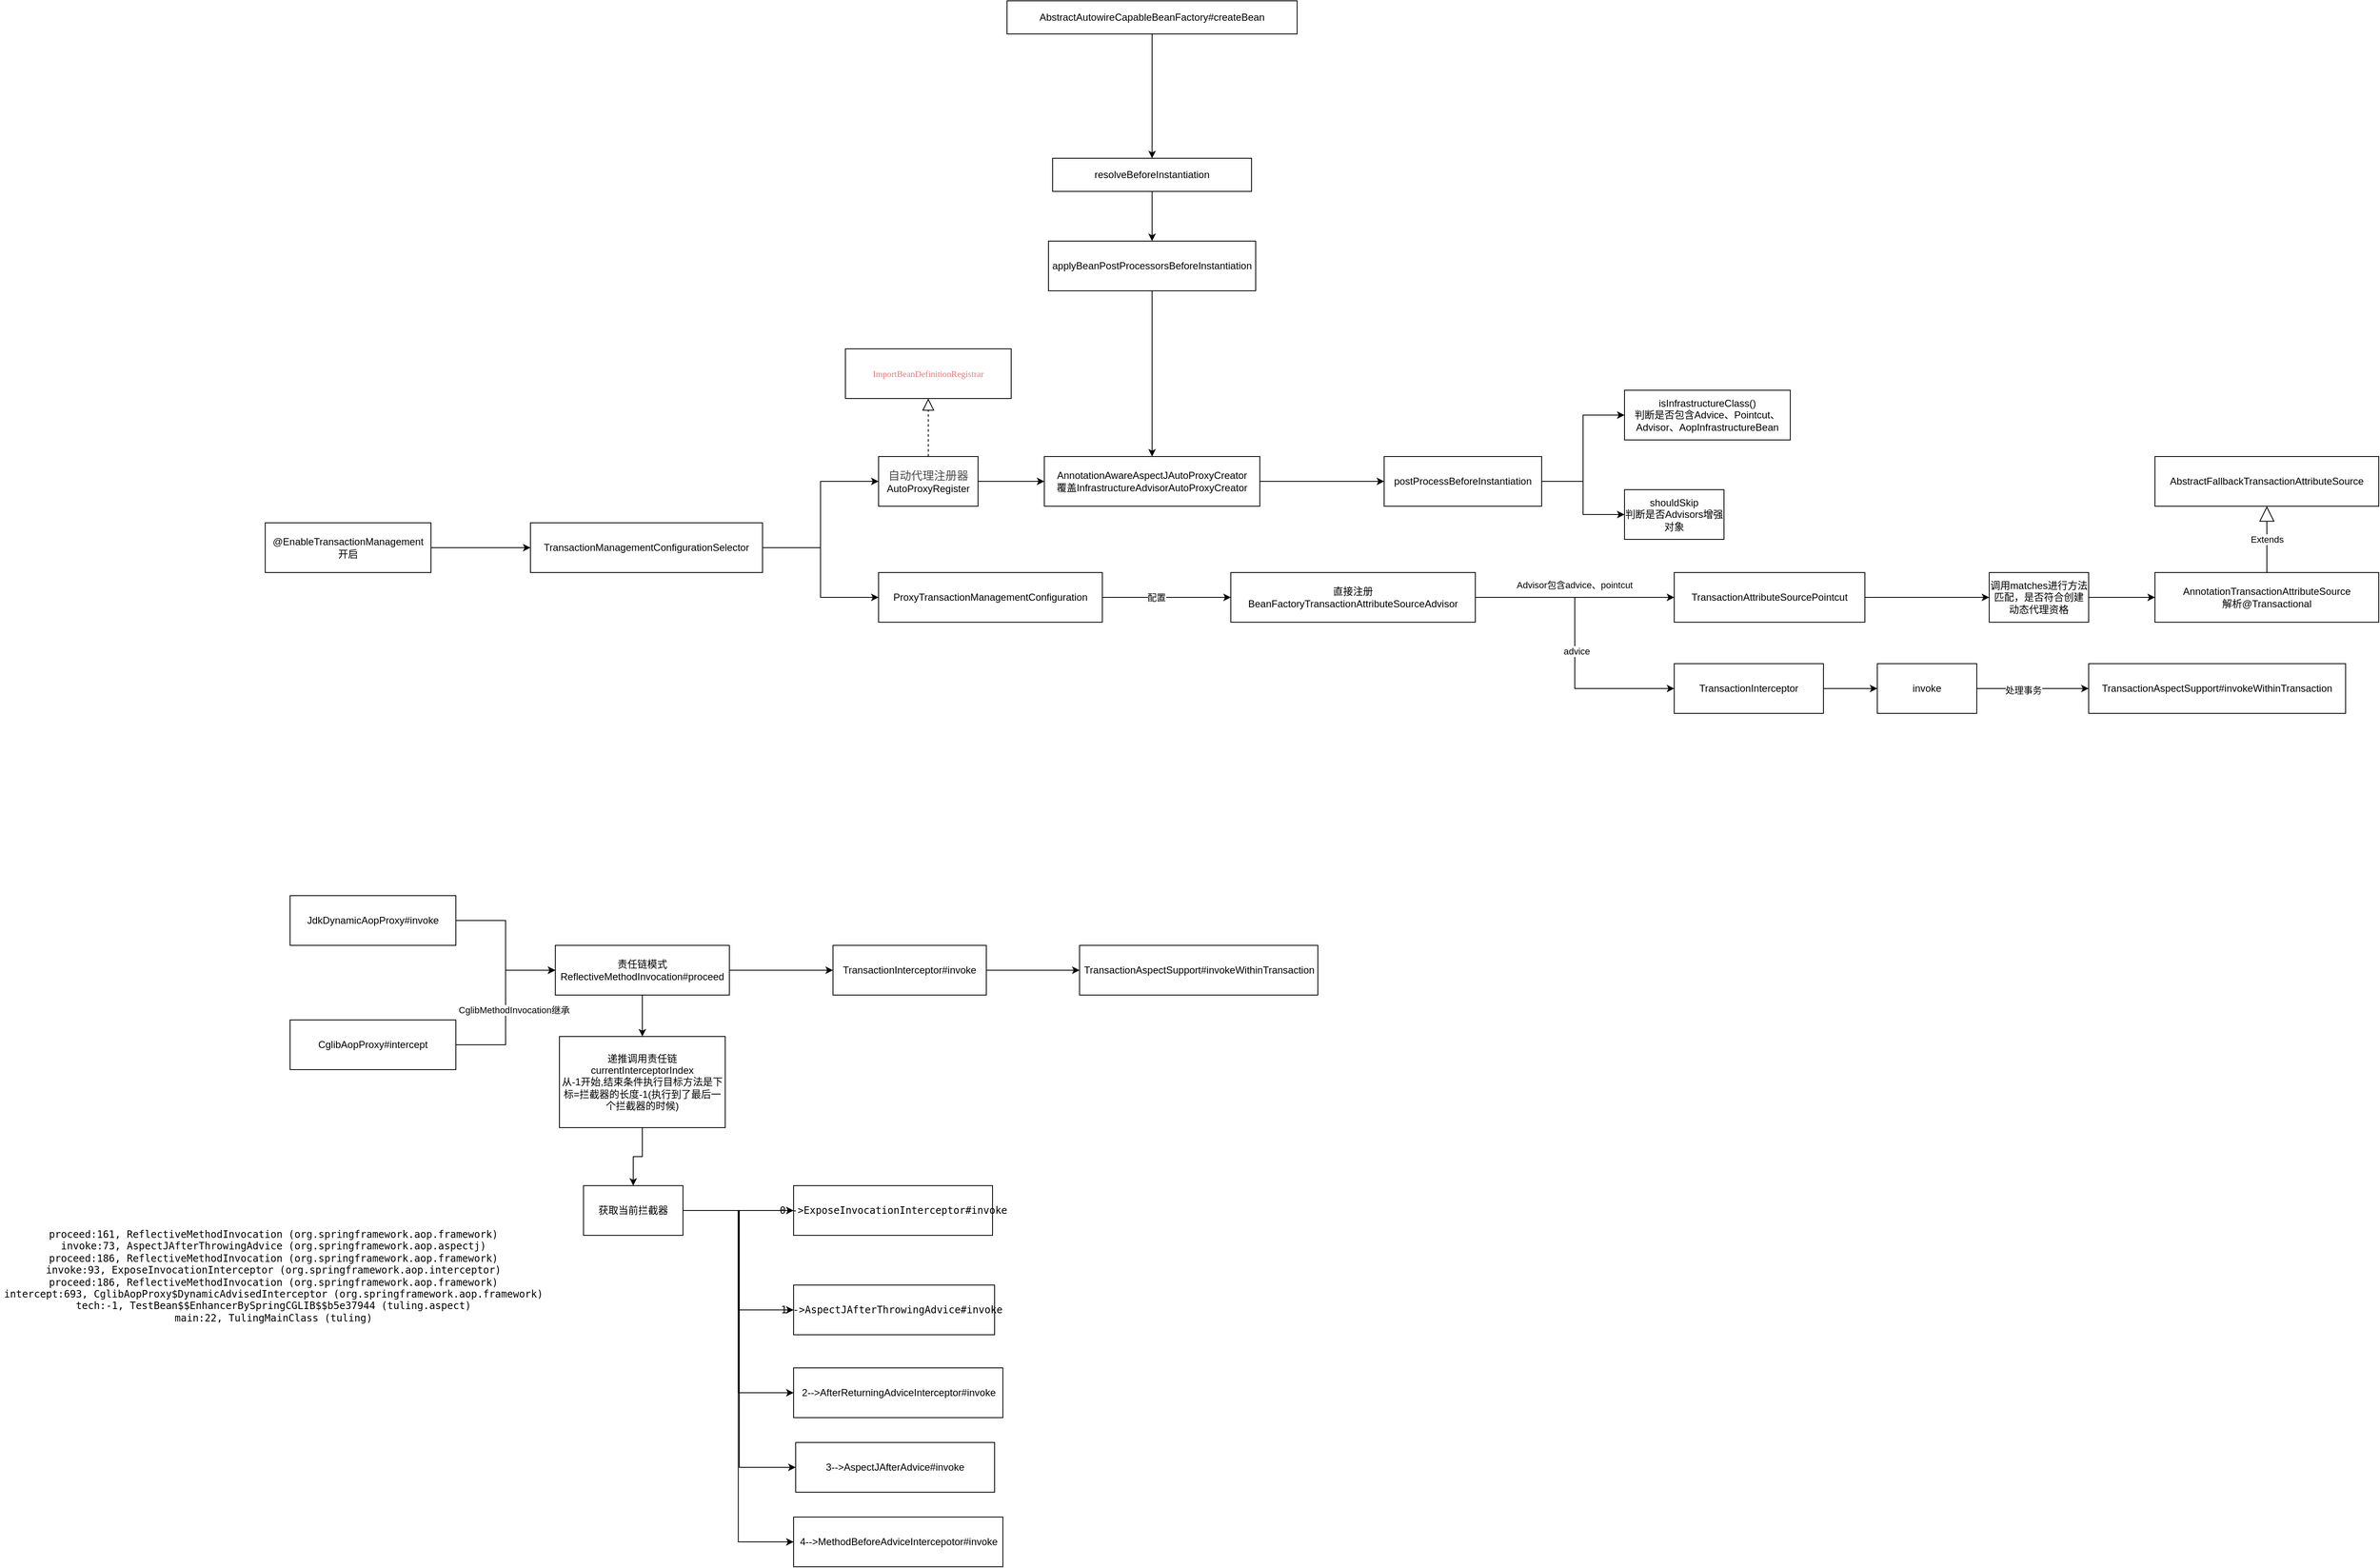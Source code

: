 <mxfile version="17.4.2" type="github">
  <diagram id="Odj46-beIhoIQQR6Bg-E" name="第 1 页">
    <mxGraphModel dx="1609" dy="1605" grid="1" gridSize="10" guides="1" tooltips="1" connect="1" arrows="1" fold="1" page="1" pageScale="1" pageWidth="827" pageHeight="1169" math="0" shadow="0">
      <root>
        <mxCell id="0" />
        <mxCell id="1" parent="0" />
        <mxCell id="9VaDb7st5AmOWOfAFCHQ-3" value="" style="edgeStyle=orthogonalEdgeStyle;rounded=0;orthogonalLoop=1;jettySize=auto;html=1;" parent="1" source="9VaDb7st5AmOWOfAFCHQ-1" target="9VaDb7st5AmOWOfAFCHQ-2" edge="1">
          <mxGeometry relative="1" as="geometry" />
        </mxCell>
        <mxCell id="9VaDb7st5AmOWOfAFCHQ-1" value="@EnableTransactionManagement&lt;br&gt;开启" style="rounded=0;whiteSpace=wrap;html=1;" parent="1" vertex="1">
          <mxGeometry x="30" y="140" width="200" height="60" as="geometry" />
        </mxCell>
        <mxCell id="9VaDb7st5AmOWOfAFCHQ-5" value="" style="edgeStyle=orthogonalEdgeStyle;rounded=0;orthogonalLoop=1;jettySize=auto;html=1;entryX=0;entryY=0.5;entryDx=0;entryDy=0;" parent="1" source="9VaDb7st5AmOWOfAFCHQ-2" target="9VaDb7st5AmOWOfAFCHQ-4" edge="1">
          <mxGeometry relative="1" as="geometry" />
        </mxCell>
        <mxCell id="9VaDb7st5AmOWOfAFCHQ-7" value="" style="edgeStyle=orthogonalEdgeStyle;rounded=0;orthogonalLoop=1;jettySize=auto;html=1;" parent="1" source="9VaDb7st5AmOWOfAFCHQ-2" target="9VaDb7st5AmOWOfAFCHQ-6" edge="1">
          <mxGeometry relative="1" as="geometry" />
        </mxCell>
        <mxCell id="9VaDb7st5AmOWOfAFCHQ-2" value="TransactionManagementConfigurationSelector" style="whiteSpace=wrap;html=1;rounded=0;" parent="1" vertex="1">
          <mxGeometry x="350" y="140" width="280" height="60" as="geometry" />
        </mxCell>
        <mxCell id="9VaDb7st5AmOWOfAFCHQ-11" value="" style="edgeStyle=orthogonalEdgeStyle;rounded=0;orthogonalLoop=1;jettySize=auto;html=1;" parent="1" source="9VaDb7st5AmOWOfAFCHQ-4" target="9VaDb7st5AmOWOfAFCHQ-10" edge="1">
          <mxGeometry relative="1" as="geometry" />
        </mxCell>
        <mxCell id="9VaDb7st5AmOWOfAFCHQ-4" value="&lt;span style=&quot;color: rgb(77 , 77 , 77) ; font-size: 10.36pt&quot;&gt;自动代理注册器&lt;/span&gt;AutoProxyRegister" style="whiteSpace=wrap;html=1;rounded=0;" parent="1" vertex="1">
          <mxGeometry x="770" y="60" width="120" height="60" as="geometry" />
        </mxCell>
        <mxCell id="9VaDb7st5AmOWOfAFCHQ-14" value="" style="edgeStyle=orthogonalEdgeStyle;rounded=0;orthogonalLoop=1;jettySize=auto;html=1;" parent="1" source="9VaDb7st5AmOWOfAFCHQ-6" target="9VaDb7st5AmOWOfAFCHQ-13" edge="1">
          <mxGeometry relative="1" as="geometry" />
        </mxCell>
        <mxCell id="9VaDb7st5AmOWOfAFCHQ-15" value="配置" style="edgeLabel;html=1;align=center;verticalAlign=middle;resizable=0;points=[];" parent="9VaDb7st5AmOWOfAFCHQ-14" vertex="1" connectable="0">
          <mxGeometry x="-0.166" relative="1" as="geometry">
            <mxPoint as="offset" />
          </mxGeometry>
        </mxCell>
        <mxCell id="9VaDb7st5AmOWOfAFCHQ-6" value="ProxyTransactionManagementConfiguration" style="whiteSpace=wrap;html=1;rounded=0;" parent="1" vertex="1">
          <mxGeometry x="770" y="200" width="270" height="60" as="geometry" />
        </mxCell>
        <mxCell id="9VaDb7st5AmOWOfAFCHQ-8" value="" style="endArrow=block;dashed=1;endFill=0;endSize=12;html=1;rounded=0;exitX=0.5;exitY=0;exitDx=0;exitDy=0;" parent="1" source="9VaDb7st5AmOWOfAFCHQ-4" edge="1">
          <mxGeometry width="160" relative="1" as="geometry">
            <mxPoint x="830" y="60" as="sourcePoint" />
            <mxPoint x="830" y="-10" as="targetPoint" />
          </mxGeometry>
        </mxCell>
        <mxCell id="9VaDb7st5AmOWOfAFCHQ-9" value="&lt;div&gt;&lt;span style=&quot;font-size: 8.008pt ; font-family: &amp;#34;consolas&amp;#34; ; color: rgb(226 , 119 , 122)&quot;&gt;ImportBeanDefinitionRegistrar&lt;/span&gt;&lt;/div&gt;" style="rounded=0;whiteSpace=wrap;html=1;" parent="1" vertex="1">
          <mxGeometry x="730" y="-70" width="200" height="60" as="geometry" />
        </mxCell>
        <mxCell id="9VaDb7st5AmOWOfAFCHQ-42" value="" style="edgeStyle=orthogonalEdgeStyle;rounded=0;orthogonalLoop=1;jettySize=auto;html=1;" parent="1" source="9VaDb7st5AmOWOfAFCHQ-10" target="9VaDb7st5AmOWOfAFCHQ-41" edge="1">
          <mxGeometry relative="1" as="geometry" />
        </mxCell>
        <mxCell id="9VaDb7st5AmOWOfAFCHQ-10" value="AnnotationAwareAspectJAutoProxyCreator&lt;br&gt;覆盖InfrastructureAdvisorAutoProxyCreator" style="whiteSpace=wrap;html=1;rounded=0;" parent="1" vertex="1">
          <mxGeometry x="970" y="60" width="260" height="60" as="geometry" />
        </mxCell>
        <mxCell id="9VaDb7st5AmOWOfAFCHQ-17" value="" style="edgeStyle=orthogonalEdgeStyle;rounded=0;orthogonalLoop=1;jettySize=auto;html=1;" parent="1" source="9VaDb7st5AmOWOfAFCHQ-13" target="9VaDb7st5AmOWOfAFCHQ-16" edge="1">
          <mxGeometry relative="1" as="geometry" />
        </mxCell>
        <mxCell id="9VaDb7st5AmOWOfAFCHQ-20" value="" style="edgeStyle=orthogonalEdgeStyle;rounded=0;orthogonalLoop=1;jettySize=auto;html=1;entryX=0;entryY=0.5;entryDx=0;entryDy=0;" parent="1" source="9VaDb7st5AmOWOfAFCHQ-13" target="9VaDb7st5AmOWOfAFCHQ-19" edge="1">
          <mxGeometry relative="1" as="geometry" />
        </mxCell>
        <mxCell id="9VaDb7st5AmOWOfAFCHQ-24" value="advice" style="edgeLabel;html=1;align=center;verticalAlign=middle;resizable=0;points=[];" parent="9VaDb7st5AmOWOfAFCHQ-20" vertex="1" connectable="0">
          <mxGeometry x="0.055" y="2" relative="1" as="geometry">
            <mxPoint as="offset" />
          </mxGeometry>
        </mxCell>
        <mxCell id="9VaDb7st5AmOWOfAFCHQ-13" value="直接注册BeanFactoryTransactionAttributeSourceAdvisor" style="whiteSpace=wrap;html=1;rounded=0;" parent="1" vertex="1">
          <mxGeometry x="1195" y="200" width="295" height="60" as="geometry" />
        </mxCell>
        <mxCell id="9VaDb7st5AmOWOfAFCHQ-29" style="edgeStyle=orthogonalEdgeStyle;rounded=0;orthogonalLoop=1;jettySize=auto;html=1;" parent="1" source="9VaDb7st5AmOWOfAFCHQ-16" target="9VaDb7st5AmOWOfAFCHQ-22" edge="1">
          <mxGeometry relative="1" as="geometry" />
        </mxCell>
        <mxCell id="9VaDb7st5AmOWOfAFCHQ-16" value="TransactionAttributeSourcePointcut" style="whiteSpace=wrap;html=1;rounded=0;" parent="1" vertex="1">
          <mxGeometry x="1730" y="200" width="230" height="60" as="geometry" />
        </mxCell>
        <mxCell id="9VaDb7st5AmOWOfAFCHQ-26" value="" style="edgeStyle=orthogonalEdgeStyle;rounded=0;orthogonalLoop=1;jettySize=auto;html=1;" parent="1" source="9VaDb7st5AmOWOfAFCHQ-19" target="9VaDb7st5AmOWOfAFCHQ-25" edge="1">
          <mxGeometry relative="1" as="geometry" />
        </mxCell>
        <mxCell id="9VaDb7st5AmOWOfAFCHQ-19" value="TransactionInterceptor" style="whiteSpace=wrap;html=1;rounded=0;" parent="1" vertex="1">
          <mxGeometry x="1730" y="310" width="180" height="60" as="geometry" />
        </mxCell>
        <mxCell id="9VaDb7st5AmOWOfAFCHQ-21" value="&lt;span style=&quot;font-size: 11px ; background-color: rgb(255 , 255 , 255)&quot;&gt;Advisor包含advice、pointcut&lt;/span&gt;" style="text;html=1;strokeColor=none;fillColor=none;align=center;verticalAlign=middle;whiteSpace=wrap;rounded=0;" parent="1" vertex="1">
          <mxGeometry x="1520" y="200" width="180" height="30" as="geometry" />
        </mxCell>
        <mxCell id="9VaDb7st5AmOWOfAFCHQ-32" value="" style="edgeStyle=orthogonalEdgeStyle;rounded=0;orthogonalLoop=1;jettySize=auto;html=1;" parent="1" source="9VaDb7st5AmOWOfAFCHQ-22" target="9VaDb7st5AmOWOfAFCHQ-31" edge="1">
          <mxGeometry relative="1" as="geometry" />
        </mxCell>
        <mxCell id="9VaDb7st5AmOWOfAFCHQ-22" value="调用matches进行方法匹配，是否符合创建动态代理资格" style="whiteSpace=wrap;html=1;rounded=0;" parent="1" vertex="1">
          <mxGeometry x="2110" y="200" width="120" height="60" as="geometry" />
        </mxCell>
        <mxCell id="9VaDb7st5AmOWOfAFCHQ-28" value="" style="edgeStyle=orthogonalEdgeStyle;rounded=0;orthogonalLoop=1;jettySize=auto;html=1;" parent="1" source="9VaDb7st5AmOWOfAFCHQ-25" target="9VaDb7st5AmOWOfAFCHQ-27" edge="1">
          <mxGeometry relative="1" as="geometry" />
        </mxCell>
        <mxCell id="9VaDb7st5AmOWOfAFCHQ-30" value="处理事务" style="edgeLabel;html=1;align=center;verticalAlign=middle;resizable=0;points=[];" parent="9VaDb7st5AmOWOfAFCHQ-28" vertex="1" connectable="0">
          <mxGeometry x="-0.176" y="-2" relative="1" as="geometry">
            <mxPoint as="offset" />
          </mxGeometry>
        </mxCell>
        <mxCell id="9VaDb7st5AmOWOfAFCHQ-25" value="invoke" style="whiteSpace=wrap;html=1;rounded=0;" parent="1" vertex="1">
          <mxGeometry x="1975" y="310" width="120" height="60" as="geometry" />
        </mxCell>
        <mxCell id="9VaDb7st5AmOWOfAFCHQ-27" value="TransactionAspectSupport#invokeWithinTransaction" style="whiteSpace=wrap;html=1;rounded=0;" parent="1" vertex="1">
          <mxGeometry x="2230" y="310" width="310" height="60" as="geometry" />
        </mxCell>
        <mxCell id="9VaDb7st5AmOWOfAFCHQ-31" value="AnnotationTransactionAttributeSource&lt;br&gt;解析@Transactional" style="whiteSpace=wrap;html=1;rounded=0;" parent="1" vertex="1">
          <mxGeometry x="2310" y="200" width="270" height="60" as="geometry" />
        </mxCell>
        <mxCell id="9VaDb7st5AmOWOfAFCHQ-33" value="Extends" style="endArrow=block;endSize=16;endFill=0;html=1;rounded=0;exitX=0.5;exitY=0;exitDx=0;exitDy=0;entryX=0.5;entryY=1;entryDx=0;entryDy=0;" parent="1" source="9VaDb7st5AmOWOfAFCHQ-31" target="9VaDb7st5AmOWOfAFCHQ-34" edge="1">
          <mxGeometry width="160" relative="1" as="geometry">
            <mxPoint x="2450" y="180" as="sourcePoint" />
            <mxPoint x="2445" y="130" as="targetPoint" />
          </mxGeometry>
        </mxCell>
        <mxCell id="9VaDb7st5AmOWOfAFCHQ-34" value="AbstractFallbackTransactionAttributeSource" style="rounded=0;whiteSpace=wrap;html=1;" parent="1" vertex="1">
          <mxGeometry x="2310" y="60" width="270" height="60" as="geometry" />
        </mxCell>
        <mxCell id="9VaDb7st5AmOWOfAFCHQ-37" value="" style="edgeStyle=orthogonalEdgeStyle;rounded=0;orthogonalLoop=1;jettySize=auto;html=1;" parent="1" source="9VaDb7st5AmOWOfAFCHQ-35" target="9VaDb7st5AmOWOfAFCHQ-36" edge="1">
          <mxGeometry relative="1" as="geometry" />
        </mxCell>
        <mxCell id="9VaDb7st5AmOWOfAFCHQ-35" value="AbstractAutowireCapableBeanFactory#createBean" style="rounded=0;whiteSpace=wrap;html=1;" parent="1" vertex="1">
          <mxGeometry x="925" y="-490" width="350" height="40" as="geometry" />
        </mxCell>
        <mxCell id="9VaDb7st5AmOWOfAFCHQ-39" value="" style="edgeStyle=orthogonalEdgeStyle;rounded=0;orthogonalLoop=1;jettySize=auto;html=1;" parent="1" source="9VaDb7st5AmOWOfAFCHQ-36" target="9VaDb7st5AmOWOfAFCHQ-38" edge="1">
          <mxGeometry relative="1" as="geometry" />
        </mxCell>
        <mxCell id="9VaDb7st5AmOWOfAFCHQ-36" value="resolveBeforeInstantiation" style="whiteSpace=wrap;html=1;rounded=0;" parent="1" vertex="1">
          <mxGeometry x="980" y="-300" width="240" height="40" as="geometry" />
        </mxCell>
        <mxCell id="9VaDb7st5AmOWOfAFCHQ-40" style="edgeStyle=orthogonalEdgeStyle;rounded=0;orthogonalLoop=1;jettySize=auto;html=1;entryX=0.5;entryY=0;entryDx=0;entryDy=0;" parent="1" source="9VaDb7st5AmOWOfAFCHQ-38" target="9VaDb7st5AmOWOfAFCHQ-10" edge="1">
          <mxGeometry relative="1" as="geometry" />
        </mxCell>
        <mxCell id="9VaDb7st5AmOWOfAFCHQ-38" value="applyBeanPostProcessorsBeforeInstantiation" style="whiteSpace=wrap;html=1;rounded=0;" parent="1" vertex="1">
          <mxGeometry x="975" y="-200" width="250" height="60" as="geometry" />
        </mxCell>
        <mxCell id="9VaDb7st5AmOWOfAFCHQ-45" value="" style="edgeStyle=orthogonalEdgeStyle;rounded=0;orthogonalLoop=1;jettySize=auto;html=1;" parent="1" source="9VaDb7st5AmOWOfAFCHQ-41" target="9VaDb7st5AmOWOfAFCHQ-44" edge="1">
          <mxGeometry relative="1" as="geometry" />
        </mxCell>
        <mxCell id="9VaDb7st5AmOWOfAFCHQ-47" value="" style="edgeStyle=orthogonalEdgeStyle;rounded=0;orthogonalLoop=1;jettySize=auto;html=1;entryX=0;entryY=0.5;entryDx=0;entryDy=0;" parent="1" source="9VaDb7st5AmOWOfAFCHQ-41" target="9VaDb7st5AmOWOfAFCHQ-46" edge="1">
          <mxGeometry relative="1" as="geometry" />
        </mxCell>
        <mxCell id="9VaDb7st5AmOWOfAFCHQ-41" value="postProcessBeforeInstantiation" style="whiteSpace=wrap;html=1;rounded=0;" parent="1" vertex="1">
          <mxGeometry x="1380" y="60" width="190" height="60" as="geometry" />
        </mxCell>
        <mxCell id="9VaDb7st5AmOWOfAFCHQ-44" value="shouldSkip&lt;br&gt;判断是否Advisors增强对象" style="whiteSpace=wrap;html=1;rounded=0;" parent="1" vertex="1">
          <mxGeometry x="1670" y="100" width="120" height="60" as="geometry" />
        </mxCell>
        <mxCell id="9VaDb7st5AmOWOfAFCHQ-46" value="isInfrastructureClass()&lt;br&gt;判断是否包含Advice、Pointcut、Advisor、AopInfrastructureBean" style="whiteSpace=wrap;html=1;rounded=0;" parent="1" vertex="1">
          <mxGeometry x="1670" y="-20" width="200" height="60" as="geometry" />
        </mxCell>
        <mxCell id="CNhn-06rPCfGJJSZjA6u-3" value="" style="edgeStyle=orthogonalEdgeStyle;rounded=0;orthogonalLoop=1;jettySize=auto;html=1;exitX=1;exitY=0.5;exitDx=0;exitDy=0;" edge="1" parent="1" source="CNhn-06rPCfGJJSZjA6u-1" target="CNhn-06rPCfGJJSZjA6u-2">
          <mxGeometry relative="1" as="geometry">
            <mxPoint x="260" y="680" as="sourcePoint" />
          </mxGeometry>
        </mxCell>
        <mxCell id="CNhn-06rPCfGJJSZjA6u-1" value="JdkDynamicAopProxy#invoke" style="rounded=0;whiteSpace=wrap;html=1;" vertex="1" parent="1">
          <mxGeometry x="60" y="590" width="200" height="60" as="geometry" />
        </mxCell>
        <mxCell id="CNhn-06rPCfGJJSZjA6u-5" value="" style="edgeStyle=orthogonalEdgeStyle;rounded=0;orthogonalLoop=1;jettySize=auto;html=1;" edge="1" parent="1" source="CNhn-06rPCfGJJSZjA6u-2" target="CNhn-06rPCfGJJSZjA6u-4">
          <mxGeometry relative="1" as="geometry" />
        </mxCell>
        <mxCell id="CNhn-06rPCfGJJSZjA6u-12" value="" style="edgeStyle=orthogonalEdgeStyle;rounded=0;orthogonalLoop=1;jettySize=auto;html=1;" edge="1" parent="1" source="CNhn-06rPCfGJJSZjA6u-2" target="CNhn-06rPCfGJJSZjA6u-11">
          <mxGeometry relative="1" as="geometry" />
        </mxCell>
        <mxCell id="CNhn-06rPCfGJJSZjA6u-2" value="责任链模式&lt;br&gt;ReflectiveMethodInvocation#proceed" style="whiteSpace=wrap;html=1;rounded=0;" vertex="1" parent="1">
          <mxGeometry x="380" y="650" width="210" height="60" as="geometry" />
        </mxCell>
        <mxCell id="CNhn-06rPCfGJJSZjA6u-7" value="" style="edgeStyle=orthogonalEdgeStyle;rounded=0;orthogonalLoop=1;jettySize=auto;html=1;" edge="1" parent="1" source="CNhn-06rPCfGJJSZjA6u-4" target="CNhn-06rPCfGJJSZjA6u-6">
          <mxGeometry relative="1" as="geometry" />
        </mxCell>
        <mxCell id="CNhn-06rPCfGJJSZjA6u-4" value="TransactionInterceptor#invoke" style="whiteSpace=wrap;html=1;rounded=0;" vertex="1" parent="1">
          <mxGeometry x="715" y="650" width="185" height="60" as="geometry" />
        </mxCell>
        <mxCell id="CNhn-06rPCfGJJSZjA6u-6" value="TransactionAspectSupport#invokeWithinTransaction" style="whiteSpace=wrap;html=1;rounded=0;" vertex="1" parent="1">
          <mxGeometry x="1012.5" y="650" width="287.5" height="60" as="geometry" />
        </mxCell>
        <mxCell id="CNhn-06rPCfGJJSZjA6u-9" style="edgeStyle=orthogonalEdgeStyle;rounded=0;orthogonalLoop=1;jettySize=auto;html=1;entryX=0;entryY=0.5;entryDx=0;entryDy=0;" edge="1" parent="1" source="CNhn-06rPCfGJJSZjA6u-8" target="CNhn-06rPCfGJJSZjA6u-2">
          <mxGeometry relative="1" as="geometry" />
        </mxCell>
        <mxCell id="CNhn-06rPCfGJJSZjA6u-10" value="CglibMethodInvocation继承" style="edgeLabel;html=1;align=center;verticalAlign=middle;resizable=0;points=[];" vertex="1" connectable="0" parent="CNhn-06rPCfGJJSZjA6u-9">
          <mxGeometry x="-0.235" y="-1" relative="1" as="geometry">
            <mxPoint x="9" y="-22" as="offset" />
          </mxGeometry>
        </mxCell>
        <mxCell id="CNhn-06rPCfGJJSZjA6u-8" value="CglibAopProxy#intercept" style="rounded=0;whiteSpace=wrap;html=1;" vertex="1" parent="1">
          <mxGeometry x="60" y="740" width="200" height="60" as="geometry" />
        </mxCell>
        <mxCell id="CNhn-06rPCfGJJSZjA6u-14" value="" style="edgeStyle=orthogonalEdgeStyle;rounded=0;orthogonalLoop=1;jettySize=auto;html=1;" edge="1" parent="1" source="CNhn-06rPCfGJJSZjA6u-11" target="CNhn-06rPCfGJJSZjA6u-13">
          <mxGeometry relative="1" as="geometry" />
        </mxCell>
        <mxCell id="CNhn-06rPCfGJJSZjA6u-11" value="递推调用责任链&lt;br&gt;currentInterceptorIndex&lt;br&gt;从-1开始,结束条件执行目标方法是下标=拦截器的长度-1(执行到了最后一个拦截器的时候)" style="whiteSpace=wrap;html=1;rounded=0;" vertex="1" parent="1">
          <mxGeometry x="385" y="760" width="200" height="110" as="geometry" />
        </mxCell>
        <mxCell id="CNhn-06rPCfGJJSZjA6u-16" value="" style="edgeStyle=orthogonalEdgeStyle;rounded=0;orthogonalLoop=1;jettySize=auto;html=1;" edge="1" parent="1" source="CNhn-06rPCfGJJSZjA6u-13" target="CNhn-06rPCfGJJSZjA6u-15">
          <mxGeometry relative="1" as="geometry" />
        </mxCell>
        <mxCell id="CNhn-06rPCfGJJSZjA6u-20" style="edgeStyle=orthogonalEdgeStyle;rounded=0;orthogonalLoop=1;jettySize=auto;html=1;entryX=0;entryY=0.5;entryDx=0;entryDy=0;" edge="1" parent="1" source="CNhn-06rPCfGJJSZjA6u-13" target="CNhn-06rPCfGJJSZjA6u-18">
          <mxGeometry relative="1" as="geometry" />
        </mxCell>
        <mxCell id="CNhn-06rPCfGJJSZjA6u-22" value="" style="edgeStyle=orthogonalEdgeStyle;rounded=0;orthogonalLoop=1;jettySize=auto;html=1;entryX=0;entryY=0.5;entryDx=0;entryDy=0;" edge="1" parent="1" source="CNhn-06rPCfGJJSZjA6u-13" target="CNhn-06rPCfGJJSZjA6u-21">
          <mxGeometry relative="1" as="geometry" />
        </mxCell>
        <mxCell id="CNhn-06rPCfGJJSZjA6u-24" style="edgeStyle=orthogonalEdgeStyle;rounded=0;orthogonalLoop=1;jettySize=auto;html=1;entryX=0;entryY=0.5;entryDx=0;entryDy=0;" edge="1" parent="1" source="CNhn-06rPCfGJJSZjA6u-13" target="CNhn-06rPCfGJJSZjA6u-23">
          <mxGeometry relative="1" as="geometry" />
        </mxCell>
        <mxCell id="CNhn-06rPCfGJJSZjA6u-26" style="edgeStyle=orthogonalEdgeStyle;rounded=0;orthogonalLoop=1;jettySize=auto;html=1;entryX=0;entryY=0.5;entryDx=0;entryDy=0;" edge="1" parent="1" source="CNhn-06rPCfGJJSZjA6u-13" target="CNhn-06rPCfGJJSZjA6u-25">
          <mxGeometry relative="1" as="geometry" />
        </mxCell>
        <mxCell id="CNhn-06rPCfGJJSZjA6u-13" value="获取当前拦截器" style="whiteSpace=wrap;html=1;rounded=0;" vertex="1" parent="1">
          <mxGeometry x="414" y="940" width="120" height="60" as="geometry" />
        </mxCell>
        <mxCell id="CNhn-06rPCfGJJSZjA6u-15" value="&lt;pre&gt;0--&amp;gt;ExposeInvocationInterceptor#invoke&lt;/pre&gt;" style="whiteSpace=wrap;html=1;rounded=0;" vertex="1" parent="1">
          <mxGeometry x="667.5" y="940" width="240" height="60" as="geometry" />
        </mxCell>
        <mxCell id="CNhn-06rPCfGJJSZjA6u-17" value="&lt;pre&gt;proceed:161, ReflectiveMethodInvocation (org.springframework.aop.framework)&lt;br/&gt;invoke:73, AspectJAfterThrowingAdvice (org.springframework.aop.aspectj)&lt;br/&gt;proceed:186, ReflectiveMethodInvocation (org.springframework.aop.framework)&lt;br/&gt;invoke:93, ExposeInvocationInterceptor (org.springframework.aop.interceptor)&lt;br/&gt;proceed:186, ReflectiveMethodInvocation (org.springframework.aop.framework)&lt;br/&gt;intercept:693, CglibAopProxy$DynamicAdvisedInterceptor (org.springframework.aop.framework)&lt;br/&gt;tech:-1, TestBean$$EnhancerBySpringCGLIB$$b5e37944 (tuling.aspect)&lt;br/&gt;main:22, TulingMainClass (tuling)&lt;br/&gt;&lt;/pre&gt;" style="text;html=1;strokeColor=none;fillColor=none;align=center;verticalAlign=middle;whiteSpace=wrap;rounded=0;" vertex="1" parent="1">
          <mxGeometry x="-290" y="929" width="660" height="240" as="geometry" />
        </mxCell>
        <mxCell id="CNhn-06rPCfGJJSZjA6u-18" value="&lt;pre&gt;1--&amp;gt;AspectJAfterThrowingAdvice#invoke &lt;/pre&gt;" style="whiteSpace=wrap;html=1;rounded=0;" vertex="1" parent="1">
          <mxGeometry x="667.5" y="1060" width="242.5" height="60" as="geometry" />
        </mxCell>
        <mxCell id="CNhn-06rPCfGJJSZjA6u-21" value="2--&amp;gt;AfterReturningAdviceInterceptor#invoke" style="whiteSpace=wrap;html=1;rounded=0;" vertex="1" parent="1">
          <mxGeometry x="667.5" y="1160" width="252.5" height="60" as="geometry" />
        </mxCell>
        <mxCell id="CNhn-06rPCfGJJSZjA6u-23" value="3--&amp;gt;AspectJAfterAdvice#invoke" style="whiteSpace=wrap;html=1;rounded=0;" vertex="1" parent="1">
          <mxGeometry x="670" y="1250" width="240" height="60" as="geometry" />
        </mxCell>
        <mxCell id="CNhn-06rPCfGJJSZjA6u-25" value="4--&amp;gt;MethodBeforeAdviceIntercepotor#invoke" style="whiteSpace=wrap;html=1;rounded=0;" vertex="1" parent="1">
          <mxGeometry x="667.5" y="1340" width="252.5" height="60" as="geometry" />
        </mxCell>
      </root>
    </mxGraphModel>
  </diagram>
</mxfile>
